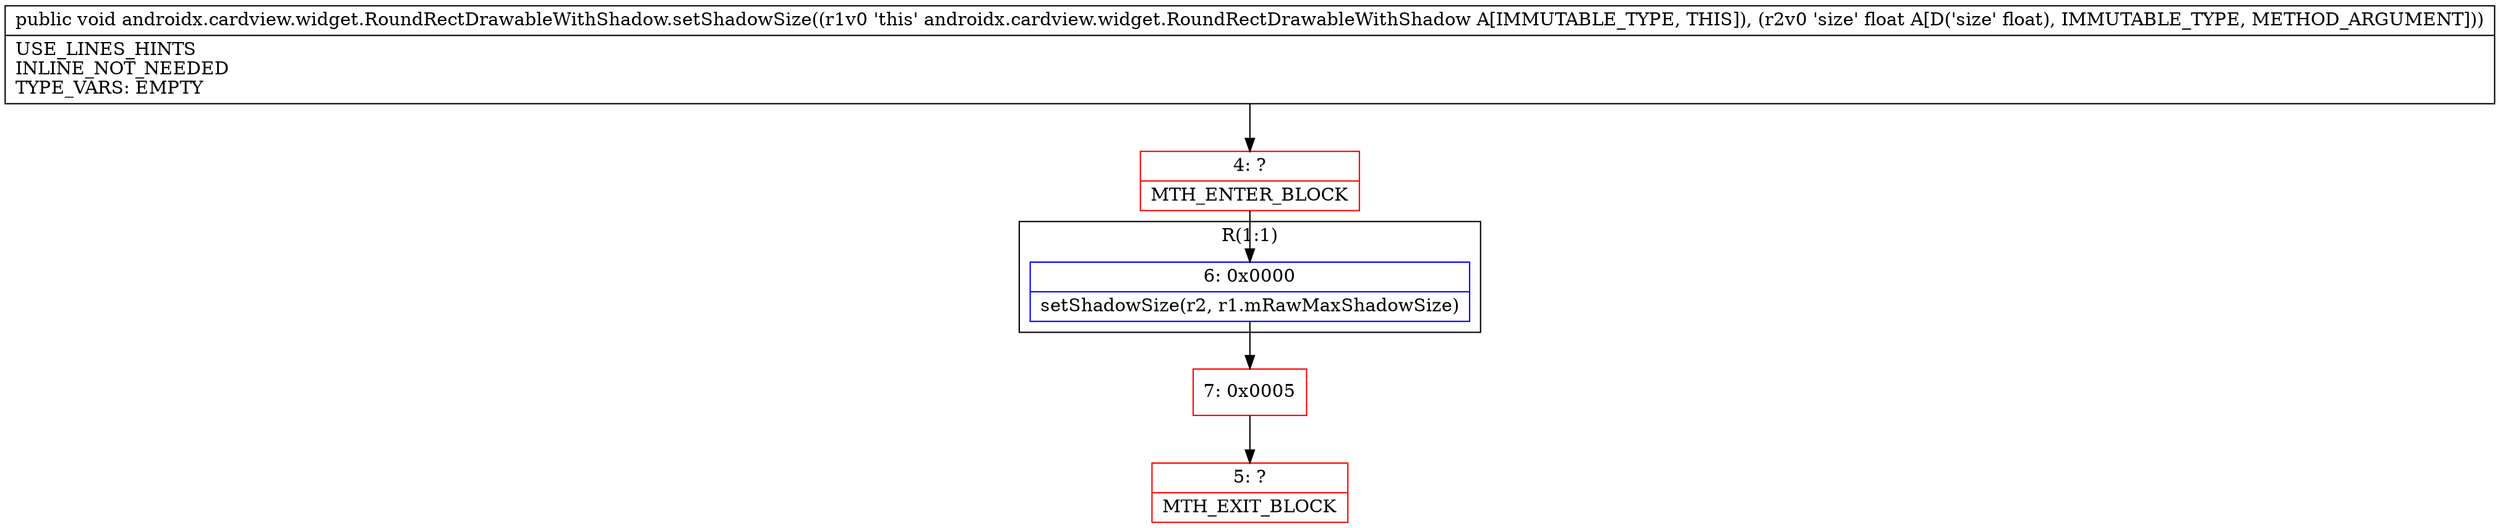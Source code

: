digraph "CFG forandroidx.cardview.widget.RoundRectDrawableWithShadow.setShadowSize(F)V" {
subgraph cluster_Region_1679279864 {
label = "R(1:1)";
node [shape=record,color=blue];
Node_6 [shape=record,label="{6\:\ 0x0000|setShadowSize(r2, r1.mRawMaxShadowSize)\l}"];
}
Node_4 [shape=record,color=red,label="{4\:\ ?|MTH_ENTER_BLOCK\l}"];
Node_7 [shape=record,color=red,label="{7\:\ 0x0005}"];
Node_5 [shape=record,color=red,label="{5\:\ ?|MTH_EXIT_BLOCK\l}"];
MethodNode[shape=record,label="{public void androidx.cardview.widget.RoundRectDrawableWithShadow.setShadowSize((r1v0 'this' androidx.cardview.widget.RoundRectDrawableWithShadow A[IMMUTABLE_TYPE, THIS]), (r2v0 'size' float A[D('size' float), IMMUTABLE_TYPE, METHOD_ARGUMENT]))  | USE_LINES_HINTS\lINLINE_NOT_NEEDED\lTYPE_VARS: EMPTY\l}"];
MethodNode -> Node_4;Node_6 -> Node_7;
Node_4 -> Node_6;
Node_7 -> Node_5;
}

